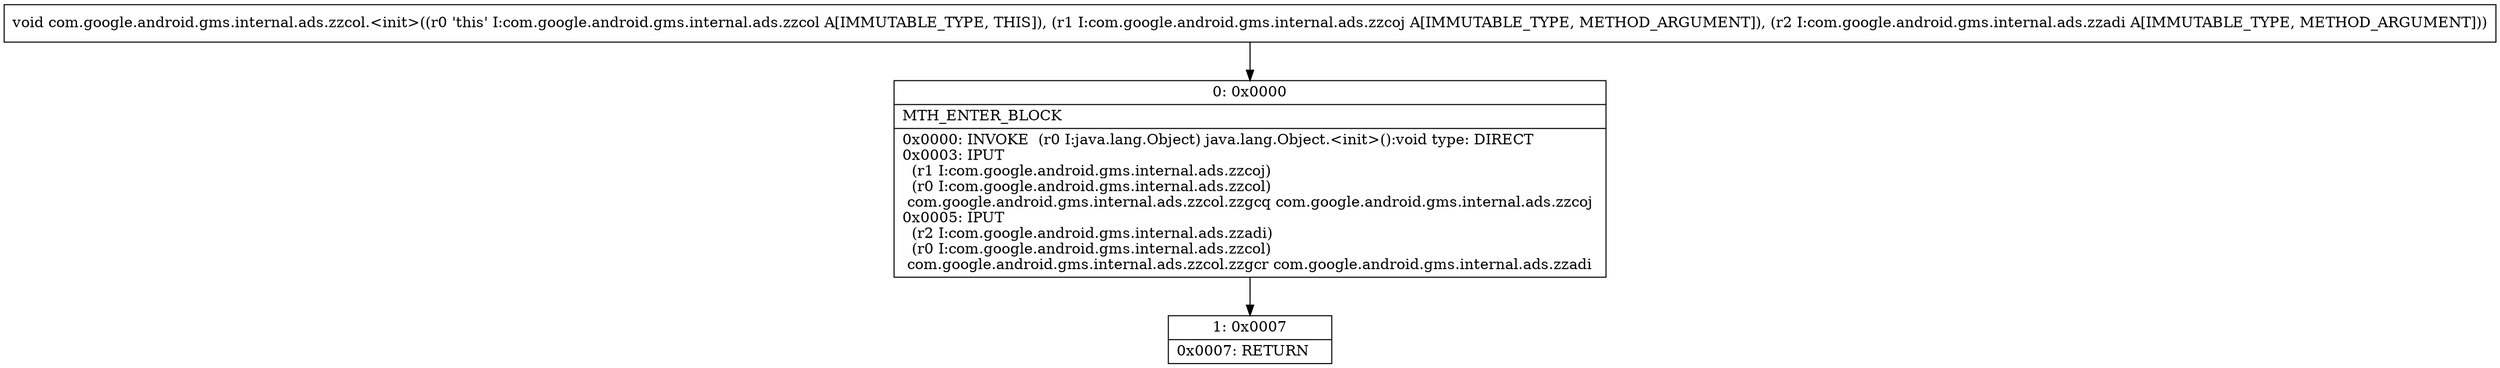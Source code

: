 digraph "CFG forcom.google.android.gms.internal.ads.zzcol.\<init\>(Lcom\/google\/android\/gms\/internal\/ads\/zzcoj;Lcom\/google\/android\/gms\/internal\/ads\/zzadi;)V" {
Node_0 [shape=record,label="{0\:\ 0x0000|MTH_ENTER_BLOCK\l|0x0000: INVOKE  (r0 I:java.lang.Object) java.lang.Object.\<init\>():void type: DIRECT \l0x0003: IPUT  \l  (r1 I:com.google.android.gms.internal.ads.zzcoj)\l  (r0 I:com.google.android.gms.internal.ads.zzcol)\l com.google.android.gms.internal.ads.zzcol.zzgcq com.google.android.gms.internal.ads.zzcoj \l0x0005: IPUT  \l  (r2 I:com.google.android.gms.internal.ads.zzadi)\l  (r0 I:com.google.android.gms.internal.ads.zzcol)\l com.google.android.gms.internal.ads.zzcol.zzgcr com.google.android.gms.internal.ads.zzadi \l}"];
Node_1 [shape=record,label="{1\:\ 0x0007|0x0007: RETURN   \l}"];
MethodNode[shape=record,label="{void com.google.android.gms.internal.ads.zzcol.\<init\>((r0 'this' I:com.google.android.gms.internal.ads.zzcol A[IMMUTABLE_TYPE, THIS]), (r1 I:com.google.android.gms.internal.ads.zzcoj A[IMMUTABLE_TYPE, METHOD_ARGUMENT]), (r2 I:com.google.android.gms.internal.ads.zzadi A[IMMUTABLE_TYPE, METHOD_ARGUMENT])) }"];
MethodNode -> Node_0;
Node_0 -> Node_1;
}

